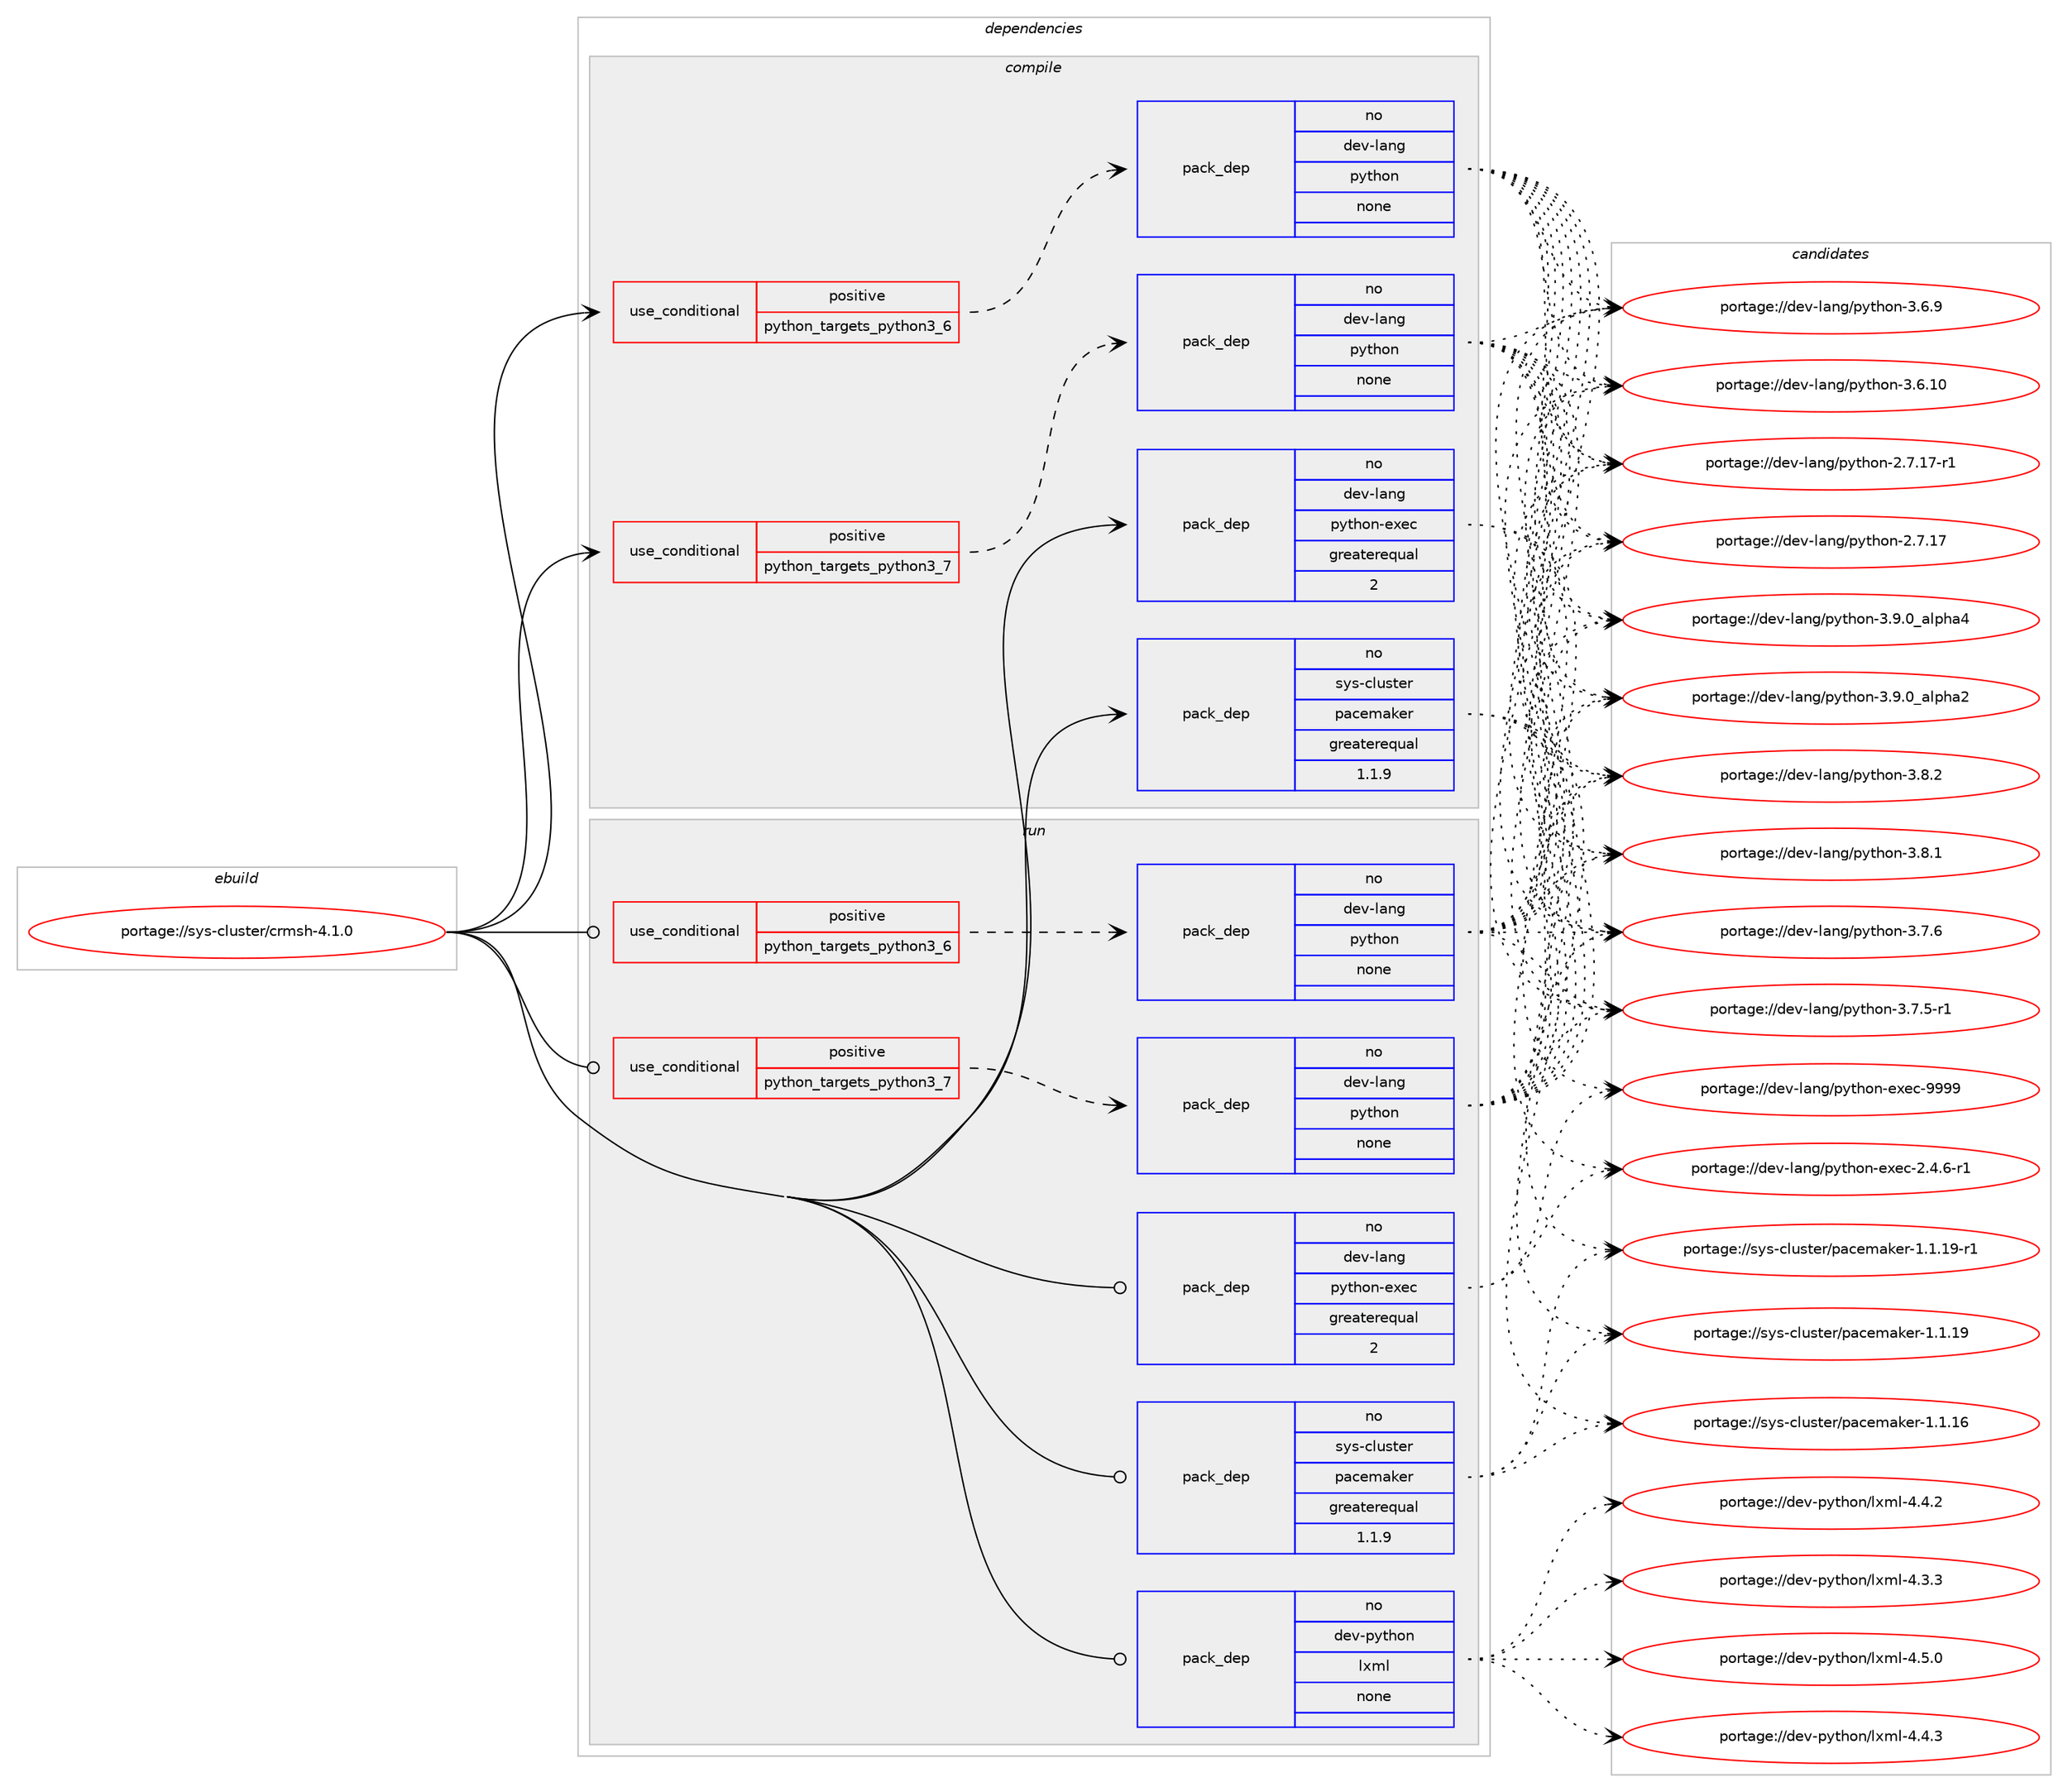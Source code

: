 digraph prolog {

# *************
# Graph options
# *************

newrank=true;
concentrate=true;
compound=true;
graph [rankdir=LR,fontname=Helvetica,fontsize=10,ranksep=1.5];#, ranksep=2.5, nodesep=0.2];
edge  [arrowhead=vee];
node  [fontname=Helvetica,fontsize=10];

# **********
# The ebuild
# **********

subgraph cluster_leftcol {
color=gray;
rank=same;
label=<<i>ebuild</i>>;
id [label="portage://sys-cluster/crmsh-4.1.0", color=red, width=4, href="../sys-cluster/crmsh-4.1.0.svg"];
}

# ****************
# The dependencies
# ****************

subgraph cluster_midcol {
color=gray;
label=<<i>dependencies</i>>;
subgraph cluster_compile {
fillcolor="#eeeeee";
style=filled;
label=<<i>compile</i>>;
subgraph cond6342 {
dependency32998 [label=<<TABLE BORDER="0" CELLBORDER="1" CELLSPACING="0" CELLPADDING="4"><TR><TD ROWSPAN="3" CELLPADDING="10">use_conditional</TD></TR><TR><TD>positive</TD></TR><TR><TD>python_targets_python3_6</TD></TR></TABLE>>, shape=none, color=red];
subgraph pack25841 {
dependency32999 [label=<<TABLE BORDER="0" CELLBORDER="1" CELLSPACING="0" CELLPADDING="4" WIDTH="220"><TR><TD ROWSPAN="6" CELLPADDING="30">pack_dep</TD></TR><TR><TD WIDTH="110">no</TD></TR><TR><TD>dev-lang</TD></TR><TR><TD>python</TD></TR><TR><TD>none</TD></TR><TR><TD></TD></TR></TABLE>>, shape=none, color=blue];
}
dependency32998:e -> dependency32999:w [weight=20,style="dashed",arrowhead="vee"];
}
id:e -> dependency32998:w [weight=20,style="solid",arrowhead="vee"];
subgraph cond6343 {
dependency33000 [label=<<TABLE BORDER="0" CELLBORDER="1" CELLSPACING="0" CELLPADDING="4"><TR><TD ROWSPAN="3" CELLPADDING="10">use_conditional</TD></TR><TR><TD>positive</TD></TR><TR><TD>python_targets_python3_7</TD></TR></TABLE>>, shape=none, color=red];
subgraph pack25842 {
dependency33001 [label=<<TABLE BORDER="0" CELLBORDER="1" CELLSPACING="0" CELLPADDING="4" WIDTH="220"><TR><TD ROWSPAN="6" CELLPADDING="30">pack_dep</TD></TR><TR><TD WIDTH="110">no</TD></TR><TR><TD>dev-lang</TD></TR><TR><TD>python</TD></TR><TR><TD>none</TD></TR><TR><TD></TD></TR></TABLE>>, shape=none, color=blue];
}
dependency33000:e -> dependency33001:w [weight=20,style="dashed",arrowhead="vee"];
}
id:e -> dependency33000:w [weight=20,style="solid",arrowhead="vee"];
subgraph pack25843 {
dependency33002 [label=<<TABLE BORDER="0" CELLBORDER="1" CELLSPACING="0" CELLPADDING="4" WIDTH="220"><TR><TD ROWSPAN="6" CELLPADDING="30">pack_dep</TD></TR><TR><TD WIDTH="110">no</TD></TR><TR><TD>dev-lang</TD></TR><TR><TD>python-exec</TD></TR><TR><TD>greaterequal</TD></TR><TR><TD>2</TD></TR></TABLE>>, shape=none, color=blue];
}
id:e -> dependency33002:w [weight=20,style="solid",arrowhead="vee"];
subgraph pack25844 {
dependency33003 [label=<<TABLE BORDER="0" CELLBORDER="1" CELLSPACING="0" CELLPADDING="4" WIDTH="220"><TR><TD ROWSPAN="6" CELLPADDING="30">pack_dep</TD></TR><TR><TD WIDTH="110">no</TD></TR><TR><TD>sys-cluster</TD></TR><TR><TD>pacemaker</TD></TR><TR><TD>greaterequal</TD></TR><TR><TD>1.1.9</TD></TR></TABLE>>, shape=none, color=blue];
}
id:e -> dependency33003:w [weight=20,style="solid",arrowhead="vee"];
}
subgraph cluster_compileandrun {
fillcolor="#eeeeee";
style=filled;
label=<<i>compile and run</i>>;
}
subgraph cluster_run {
fillcolor="#eeeeee";
style=filled;
label=<<i>run</i>>;
subgraph cond6344 {
dependency33004 [label=<<TABLE BORDER="0" CELLBORDER="1" CELLSPACING="0" CELLPADDING="4"><TR><TD ROWSPAN="3" CELLPADDING="10">use_conditional</TD></TR><TR><TD>positive</TD></TR><TR><TD>python_targets_python3_6</TD></TR></TABLE>>, shape=none, color=red];
subgraph pack25845 {
dependency33005 [label=<<TABLE BORDER="0" CELLBORDER="1" CELLSPACING="0" CELLPADDING="4" WIDTH="220"><TR><TD ROWSPAN="6" CELLPADDING="30">pack_dep</TD></TR><TR><TD WIDTH="110">no</TD></TR><TR><TD>dev-lang</TD></TR><TR><TD>python</TD></TR><TR><TD>none</TD></TR><TR><TD></TD></TR></TABLE>>, shape=none, color=blue];
}
dependency33004:e -> dependency33005:w [weight=20,style="dashed",arrowhead="vee"];
}
id:e -> dependency33004:w [weight=20,style="solid",arrowhead="odot"];
subgraph cond6345 {
dependency33006 [label=<<TABLE BORDER="0" CELLBORDER="1" CELLSPACING="0" CELLPADDING="4"><TR><TD ROWSPAN="3" CELLPADDING="10">use_conditional</TD></TR><TR><TD>positive</TD></TR><TR><TD>python_targets_python3_7</TD></TR></TABLE>>, shape=none, color=red];
subgraph pack25846 {
dependency33007 [label=<<TABLE BORDER="0" CELLBORDER="1" CELLSPACING="0" CELLPADDING="4" WIDTH="220"><TR><TD ROWSPAN="6" CELLPADDING="30">pack_dep</TD></TR><TR><TD WIDTH="110">no</TD></TR><TR><TD>dev-lang</TD></TR><TR><TD>python</TD></TR><TR><TD>none</TD></TR><TR><TD></TD></TR></TABLE>>, shape=none, color=blue];
}
dependency33006:e -> dependency33007:w [weight=20,style="dashed",arrowhead="vee"];
}
id:e -> dependency33006:w [weight=20,style="solid",arrowhead="odot"];
subgraph pack25847 {
dependency33008 [label=<<TABLE BORDER="0" CELLBORDER="1" CELLSPACING="0" CELLPADDING="4" WIDTH="220"><TR><TD ROWSPAN="6" CELLPADDING="30">pack_dep</TD></TR><TR><TD WIDTH="110">no</TD></TR><TR><TD>dev-lang</TD></TR><TR><TD>python-exec</TD></TR><TR><TD>greaterequal</TD></TR><TR><TD>2</TD></TR></TABLE>>, shape=none, color=blue];
}
id:e -> dependency33008:w [weight=20,style="solid",arrowhead="odot"];
subgraph pack25848 {
dependency33009 [label=<<TABLE BORDER="0" CELLBORDER="1" CELLSPACING="0" CELLPADDING="4" WIDTH="220"><TR><TD ROWSPAN="6" CELLPADDING="30">pack_dep</TD></TR><TR><TD WIDTH="110">no</TD></TR><TR><TD>dev-python</TD></TR><TR><TD>lxml</TD></TR><TR><TD>none</TD></TR><TR><TD></TD></TR></TABLE>>, shape=none, color=blue];
}
id:e -> dependency33009:w [weight=20,style="solid",arrowhead="odot"];
subgraph pack25849 {
dependency33010 [label=<<TABLE BORDER="0" CELLBORDER="1" CELLSPACING="0" CELLPADDING="4" WIDTH="220"><TR><TD ROWSPAN="6" CELLPADDING="30">pack_dep</TD></TR><TR><TD WIDTH="110">no</TD></TR><TR><TD>sys-cluster</TD></TR><TR><TD>pacemaker</TD></TR><TR><TD>greaterequal</TD></TR><TR><TD>1.1.9</TD></TR></TABLE>>, shape=none, color=blue];
}
id:e -> dependency33010:w [weight=20,style="solid",arrowhead="odot"];
}
}

# **************
# The candidates
# **************

subgraph cluster_choices {
rank=same;
color=gray;
label=<<i>candidates</i>>;

subgraph choice25841 {
color=black;
nodesep=1;
choice10010111845108971101034711212111610411111045514657464895971081121049752 [label="portage://dev-lang/python-3.9.0_alpha4", color=red, width=4,href="../dev-lang/python-3.9.0_alpha4.svg"];
choice10010111845108971101034711212111610411111045514657464895971081121049750 [label="portage://dev-lang/python-3.9.0_alpha2", color=red, width=4,href="../dev-lang/python-3.9.0_alpha2.svg"];
choice100101118451089711010347112121116104111110455146564650 [label="portage://dev-lang/python-3.8.2", color=red, width=4,href="../dev-lang/python-3.8.2.svg"];
choice100101118451089711010347112121116104111110455146564649 [label="portage://dev-lang/python-3.8.1", color=red, width=4,href="../dev-lang/python-3.8.1.svg"];
choice100101118451089711010347112121116104111110455146554654 [label="portage://dev-lang/python-3.7.6", color=red, width=4,href="../dev-lang/python-3.7.6.svg"];
choice1001011184510897110103471121211161041111104551465546534511449 [label="portage://dev-lang/python-3.7.5-r1", color=red, width=4,href="../dev-lang/python-3.7.5-r1.svg"];
choice100101118451089711010347112121116104111110455146544657 [label="portage://dev-lang/python-3.6.9", color=red, width=4,href="../dev-lang/python-3.6.9.svg"];
choice10010111845108971101034711212111610411111045514654464948 [label="portage://dev-lang/python-3.6.10", color=red, width=4,href="../dev-lang/python-3.6.10.svg"];
choice100101118451089711010347112121116104111110455046554649554511449 [label="portage://dev-lang/python-2.7.17-r1", color=red, width=4,href="../dev-lang/python-2.7.17-r1.svg"];
choice10010111845108971101034711212111610411111045504655464955 [label="portage://dev-lang/python-2.7.17", color=red, width=4,href="../dev-lang/python-2.7.17.svg"];
dependency32999:e -> choice10010111845108971101034711212111610411111045514657464895971081121049752:w [style=dotted,weight="100"];
dependency32999:e -> choice10010111845108971101034711212111610411111045514657464895971081121049750:w [style=dotted,weight="100"];
dependency32999:e -> choice100101118451089711010347112121116104111110455146564650:w [style=dotted,weight="100"];
dependency32999:e -> choice100101118451089711010347112121116104111110455146564649:w [style=dotted,weight="100"];
dependency32999:e -> choice100101118451089711010347112121116104111110455146554654:w [style=dotted,weight="100"];
dependency32999:e -> choice1001011184510897110103471121211161041111104551465546534511449:w [style=dotted,weight="100"];
dependency32999:e -> choice100101118451089711010347112121116104111110455146544657:w [style=dotted,weight="100"];
dependency32999:e -> choice10010111845108971101034711212111610411111045514654464948:w [style=dotted,weight="100"];
dependency32999:e -> choice100101118451089711010347112121116104111110455046554649554511449:w [style=dotted,weight="100"];
dependency32999:e -> choice10010111845108971101034711212111610411111045504655464955:w [style=dotted,weight="100"];
}
subgraph choice25842 {
color=black;
nodesep=1;
choice10010111845108971101034711212111610411111045514657464895971081121049752 [label="portage://dev-lang/python-3.9.0_alpha4", color=red, width=4,href="../dev-lang/python-3.9.0_alpha4.svg"];
choice10010111845108971101034711212111610411111045514657464895971081121049750 [label="portage://dev-lang/python-3.9.0_alpha2", color=red, width=4,href="../dev-lang/python-3.9.0_alpha2.svg"];
choice100101118451089711010347112121116104111110455146564650 [label="portage://dev-lang/python-3.8.2", color=red, width=4,href="../dev-lang/python-3.8.2.svg"];
choice100101118451089711010347112121116104111110455146564649 [label="portage://dev-lang/python-3.8.1", color=red, width=4,href="../dev-lang/python-3.8.1.svg"];
choice100101118451089711010347112121116104111110455146554654 [label="portage://dev-lang/python-3.7.6", color=red, width=4,href="../dev-lang/python-3.7.6.svg"];
choice1001011184510897110103471121211161041111104551465546534511449 [label="portage://dev-lang/python-3.7.5-r1", color=red, width=4,href="../dev-lang/python-3.7.5-r1.svg"];
choice100101118451089711010347112121116104111110455146544657 [label="portage://dev-lang/python-3.6.9", color=red, width=4,href="../dev-lang/python-3.6.9.svg"];
choice10010111845108971101034711212111610411111045514654464948 [label="portage://dev-lang/python-3.6.10", color=red, width=4,href="../dev-lang/python-3.6.10.svg"];
choice100101118451089711010347112121116104111110455046554649554511449 [label="portage://dev-lang/python-2.7.17-r1", color=red, width=4,href="../dev-lang/python-2.7.17-r1.svg"];
choice10010111845108971101034711212111610411111045504655464955 [label="portage://dev-lang/python-2.7.17", color=red, width=4,href="../dev-lang/python-2.7.17.svg"];
dependency33001:e -> choice10010111845108971101034711212111610411111045514657464895971081121049752:w [style=dotted,weight="100"];
dependency33001:e -> choice10010111845108971101034711212111610411111045514657464895971081121049750:w [style=dotted,weight="100"];
dependency33001:e -> choice100101118451089711010347112121116104111110455146564650:w [style=dotted,weight="100"];
dependency33001:e -> choice100101118451089711010347112121116104111110455146564649:w [style=dotted,weight="100"];
dependency33001:e -> choice100101118451089711010347112121116104111110455146554654:w [style=dotted,weight="100"];
dependency33001:e -> choice1001011184510897110103471121211161041111104551465546534511449:w [style=dotted,weight="100"];
dependency33001:e -> choice100101118451089711010347112121116104111110455146544657:w [style=dotted,weight="100"];
dependency33001:e -> choice10010111845108971101034711212111610411111045514654464948:w [style=dotted,weight="100"];
dependency33001:e -> choice100101118451089711010347112121116104111110455046554649554511449:w [style=dotted,weight="100"];
dependency33001:e -> choice10010111845108971101034711212111610411111045504655464955:w [style=dotted,weight="100"];
}
subgraph choice25843 {
color=black;
nodesep=1;
choice10010111845108971101034711212111610411111045101120101994557575757 [label="portage://dev-lang/python-exec-9999", color=red, width=4,href="../dev-lang/python-exec-9999.svg"];
choice10010111845108971101034711212111610411111045101120101994550465246544511449 [label="portage://dev-lang/python-exec-2.4.6-r1", color=red, width=4,href="../dev-lang/python-exec-2.4.6-r1.svg"];
dependency33002:e -> choice10010111845108971101034711212111610411111045101120101994557575757:w [style=dotted,weight="100"];
dependency33002:e -> choice10010111845108971101034711212111610411111045101120101994550465246544511449:w [style=dotted,weight="100"];
}
subgraph choice25844 {
color=black;
nodesep=1;
choice115121115459910811711511610111447112979910110997107101114454946494649574511449 [label="portage://sys-cluster/pacemaker-1.1.19-r1", color=red, width=4,href="../sys-cluster/pacemaker-1.1.19-r1.svg"];
choice11512111545991081171151161011144711297991011099710710111445494649464957 [label="portage://sys-cluster/pacemaker-1.1.19", color=red, width=4,href="../sys-cluster/pacemaker-1.1.19.svg"];
choice11512111545991081171151161011144711297991011099710710111445494649464954 [label="portage://sys-cluster/pacemaker-1.1.16", color=red, width=4,href="../sys-cluster/pacemaker-1.1.16.svg"];
dependency33003:e -> choice115121115459910811711511610111447112979910110997107101114454946494649574511449:w [style=dotted,weight="100"];
dependency33003:e -> choice11512111545991081171151161011144711297991011099710710111445494649464957:w [style=dotted,weight="100"];
dependency33003:e -> choice11512111545991081171151161011144711297991011099710710111445494649464954:w [style=dotted,weight="100"];
}
subgraph choice25845 {
color=black;
nodesep=1;
choice10010111845108971101034711212111610411111045514657464895971081121049752 [label="portage://dev-lang/python-3.9.0_alpha4", color=red, width=4,href="../dev-lang/python-3.9.0_alpha4.svg"];
choice10010111845108971101034711212111610411111045514657464895971081121049750 [label="portage://dev-lang/python-3.9.0_alpha2", color=red, width=4,href="../dev-lang/python-3.9.0_alpha2.svg"];
choice100101118451089711010347112121116104111110455146564650 [label="portage://dev-lang/python-3.8.2", color=red, width=4,href="../dev-lang/python-3.8.2.svg"];
choice100101118451089711010347112121116104111110455146564649 [label="portage://dev-lang/python-3.8.1", color=red, width=4,href="../dev-lang/python-3.8.1.svg"];
choice100101118451089711010347112121116104111110455146554654 [label="portage://dev-lang/python-3.7.6", color=red, width=4,href="../dev-lang/python-3.7.6.svg"];
choice1001011184510897110103471121211161041111104551465546534511449 [label="portage://dev-lang/python-3.7.5-r1", color=red, width=4,href="../dev-lang/python-3.7.5-r1.svg"];
choice100101118451089711010347112121116104111110455146544657 [label="portage://dev-lang/python-3.6.9", color=red, width=4,href="../dev-lang/python-3.6.9.svg"];
choice10010111845108971101034711212111610411111045514654464948 [label="portage://dev-lang/python-3.6.10", color=red, width=4,href="../dev-lang/python-3.6.10.svg"];
choice100101118451089711010347112121116104111110455046554649554511449 [label="portage://dev-lang/python-2.7.17-r1", color=red, width=4,href="../dev-lang/python-2.7.17-r1.svg"];
choice10010111845108971101034711212111610411111045504655464955 [label="portage://dev-lang/python-2.7.17", color=red, width=4,href="../dev-lang/python-2.7.17.svg"];
dependency33005:e -> choice10010111845108971101034711212111610411111045514657464895971081121049752:w [style=dotted,weight="100"];
dependency33005:e -> choice10010111845108971101034711212111610411111045514657464895971081121049750:w [style=dotted,weight="100"];
dependency33005:e -> choice100101118451089711010347112121116104111110455146564650:w [style=dotted,weight="100"];
dependency33005:e -> choice100101118451089711010347112121116104111110455146564649:w [style=dotted,weight="100"];
dependency33005:e -> choice100101118451089711010347112121116104111110455146554654:w [style=dotted,weight="100"];
dependency33005:e -> choice1001011184510897110103471121211161041111104551465546534511449:w [style=dotted,weight="100"];
dependency33005:e -> choice100101118451089711010347112121116104111110455146544657:w [style=dotted,weight="100"];
dependency33005:e -> choice10010111845108971101034711212111610411111045514654464948:w [style=dotted,weight="100"];
dependency33005:e -> choice100101118451089711010347112121116104111110455046554649554511449:w [style=dotted,weight="100"];
dependency33005:e -> choice10010111845108971101034711212111610411111045504655464955:w [style=dotted,weight="100"];
}
subgraph choice25846 {
color=black;
nodesep=1;
choice10010111845108971101034711212111610411111045514657464895971081121049752 [label="portage://dev-lang/python-3.9.0_alpha4", color=red, width=4,href="../dev-lang/python-3.9.0_alpha4.svg"];
choice10010111845108971101034711212111610411111045514657464895971081121049750 [label="portage://dev-lang/python-3.9.0_alpha2", color=red, width=4,href="../dev-lang/python-3.9.0_alpha2.svg"];
choice100101118451089711010347112121116104111110455146564650 [label="portage://dev-lang/python-3.8.2", color=red, width=4,href="../dev-lang/python-3.8.2.svg"];
choice100101118451089711010347112121116104111110455146564649 [label="portage://dev-lang/python-3.8.1", color=red, width=4,href="../dev-lang/python-3.8.1.svg"];
choice100101118451089711010347112121116104111110455146554654 [label="portage://dev-lang/python-3.7.6", color=red, width=4,href="../dev-lang/python-3.7.6.svg"];
choice1001011184510897110103471121211161041111104551465546534511449 [label="portage://dev-lang/python-3.7.5-r1", color=red, width=4,href="../dev-lang/python-3.7.5-r1.svg"];
choice100101118451089711010347112121116104111110455146544657 [label="portage://dev-lang/python-3.6.9", color=red, width=4,href="../dev-lang/python-3.6.9.svg"];
choice10010111845108971101034711212111610411111045514654464948 [label="portage://dev-lang/python-3.6.10", color=red, width=4,href="../dev-lang/python-3.6.10.svg"];
choice100101118451089711010347112121116104111110455046554649554511449 [label="portage://dev-lang/python-2.7.17-r1", color=red, width=4,href="../dev-lang/python-2.7.17-r1.svg"];
choice10010111845108971101034711212111610411111045504655464955 [label="portage://dev-lang/python-2.7.17", color=red, width=4,href="../dev-lang/python-2.7.17.svg"];
dependency33007:e -> choice10010111845108971101034711212111610411111045514657464895971081121049752:w [style=dotted,weight="100"];
dependency33007:e -> choice10010111845108971101034711212111610411111045514657464895971081121049750:w [style=dotted,weight="100"];
dependency33007:e -> choice100101118451089711010347112121116104111110455146564650:w [style=dotted,weight="100"];
dependency33007:e -> choice100101118451089711010347112121116104111110455146564649:w [style=dotted,weight="100"];
dependency33007:e -> choice100101118451089711010347112121116104111110455146554654:w [style=dotted,weight="100"];
dependency33007:e -> choice1001011184510897110103471121211161041111104551465546534511449:w [style=dotted,weight="100"];
dependency33007:e -> choice100101118451089711010347112121116104111110455146544657:w [style=dotted,weight="100"];
dependency33007:e -> choice10010111845108971101034711212111610411111045514654464948:w [style=dotted,weight="100"];
dependency33007:e -> choice100101118451089711010347112121116104111110455046554649554511449:w [style=dotted,weight="100"];
dependency33007:e -> choice10010111845108971101034711212111610411111045504655464955:w [style=dotted,weight="100"];
}
subgraph choice25847 {
color=black;
nodesep=1;
choice10010111845108971101034711212111610411111045101120101994557575757 [label="portage://dev-lang/python-exec-9999", color=red, width=4,href="../dev-lang/python-exec-9999.svg"];
choice10010111845108971101034711212111610411111045101120101994550465246544511449 [label="portage://dev-lang/python-exec-2.4.6-r1", color=red, width=4,href="../dev-lang/python-exec-2.4.6-r1.svg"];
dependency33008:e -> choice10010111845108971101034711212111610411111045101120101994557575757:w [style=dotted,weight="100"];
dependency33008:e -> choice10010111845108971101034711212111610411111045101120101994550465246544511449:w [style=dotted,weight="100"];
}
subgraph choice25848 {
color=black;
nodesep=1;
choice1001011184511212111610411111047108120109108455246534648 [label="portage://dev-python/lxml-4.5.0", color=red, width=4,href="../dev-python/lxml-4.5.0.svg"];
choice1001011184511212111610411111047108120109108455246524651 [label="portage://dev-python/lxml-4.4.3", color=red, width=4,href="../dev-python/lxml-4.4.3.svg"];
choice1001011184511212111610411111047108120109108455246524650 [label="portage://dev-python/lxml-4.4.2", color=red, width=4,href="../dev-python/lxml-4.4.2.svg"];
choice1001011184511212111610411111047108120109108455246514651 [label="portage://dev-python/lxml-4.3.3", color=red, width=4,href="../dev-python/lxml-4.3.3.svg"];
dependency33009:e -> choice1001011184511212111610411111047108120109108455246534648:w [style=dotted,weight="100"];
dependency33009:e -> choice1001011184511212111610411111047108120109108455246524651:w [style=dotted,weight="100"];
dependency33009:e -> choice1001011184511212111610411111047108120109108455246524650:w [style=dotted,weight="100"];
dependency33009:e -> choice1001011184511212111610411111047108120109108455246514651:w [style=dotted,weight="100"];
}
subgraph choice25849 {
color=black;
nodesep=1;
choice115121115459910811711511610111447112979910110997107101114454946494649574511449 [label="portage://sys-cluster/pacemaker-1.1.19-r1", color=red, width=4,href="../sys-cluster/pacemaker-1.1.19-r1.svg"];
choice11512111545991081171151161011144711297991011099710710111445494649464957 [label="portage://sys-cluster/pacemaker-1.1.19", color=red, width=4,href="../sys-cluster/pacemaker-1.1.19.svg"];
choice11512111545991081171151161011144711297991011099710710111445494649464954 [label="portage://sys-cluster/pacemaker-1.1.16", color=red, width=4,href="../sys-cluster/pacemaker-1.1.16.svg"];
dependency33010:e -> choice115121115459910811711511610111447112979910110997107101114454946494649574511449:w [style=dotted,weight="100"];
dependency33010:e -> choice11512111545991081171151161011144711297991011099710710111445494649464957:w [style=dotted,weight="100"];
dependency33010:e -> choice11512111545991081171151161011144711297991011099710710111445494649464954:w [style=dotted,weight="100"];
}
}

}
